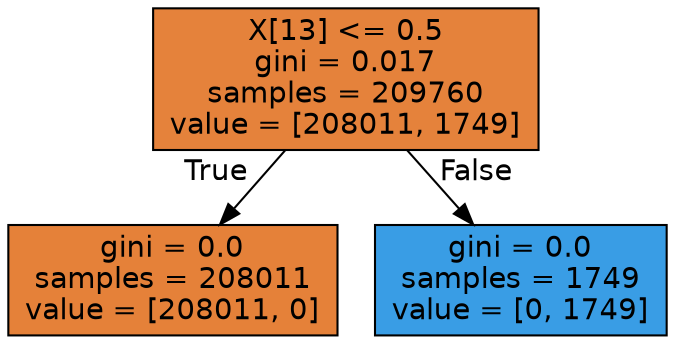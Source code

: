 digraph Tree {
node [shape=box, style="filled", color="black", fontname="helvetica"] ;
edge [fontname="helvetica"] ;
0 [label="X[13] <= 0.5\ngini = 0.017\nsamples = 209760\nvalue = [208011, 1749]", fillcolor="#e5823b"] ;
1 [label="gini = 0.0\nsamples = 208011\nvalue = [208011, 0]", fillcolor="#e58139"] ;
0 -> 1 [labeldistance=2.5, labelangle=45, headlabel="True"] ;
2 [label="gini = 0.0\nsamples = 1749\nvalue = [0, 1749]", fillcolor="#399de5"] ;
0 -> 2 [labeldistance=2.5, labelangle=-45, headlabel="False"] ;
}